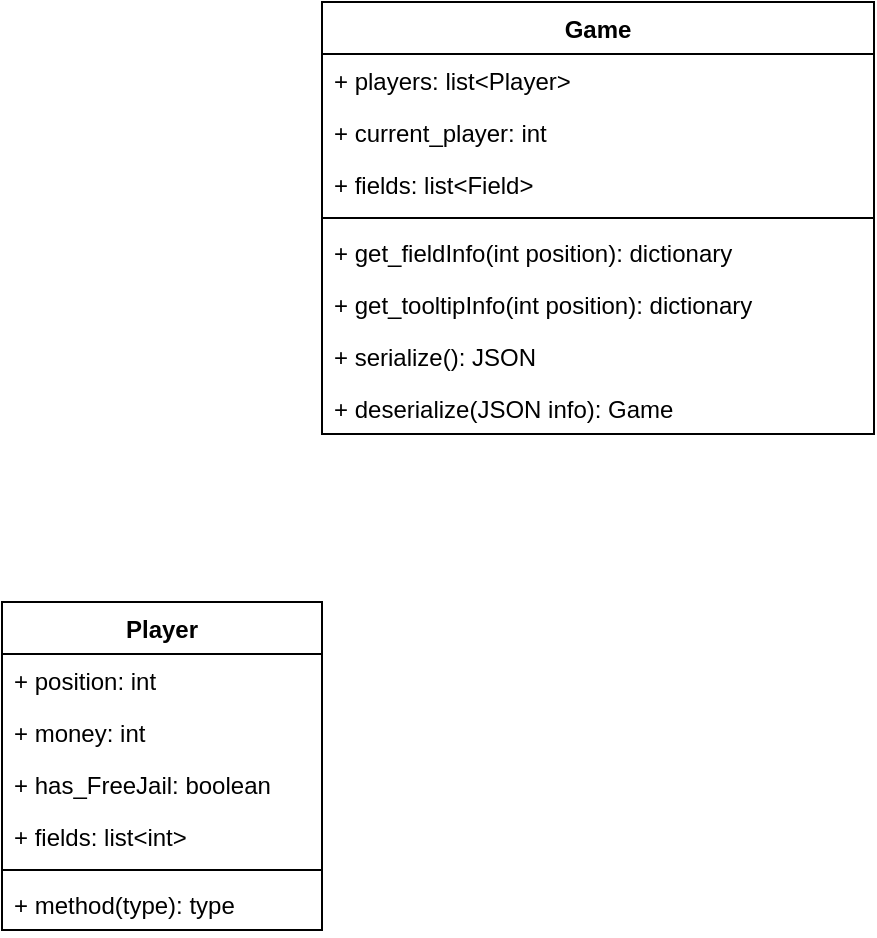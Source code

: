 <mxfile version="13.1.3" type="github"><diagram id="MONWnNhJ10wDYkzCh49T" name="Page-1"><mxGraphModel dx="1422" dy="713" grid="1" gridSize="10" guides="1" tooltips="1" connect="1" arrows="1" fold="1" page="1" pageScale="1" pageWidth="827" pageHeight="1169" math="0" shadow="0"><root><mxCell id="0"/><mxCell id="1" parent="0"/><mxCell id="NzZQVwal6NOZQeyxJw8e-1" value="Game" style="swimlane;fontStyle=1;align=center;verticalAlign=top;childLayout=stackLayout;horizontal=1;startSize=26;horizontalStack=0;resizeParent=1;resizeParentMax=0;resizeLast=0;collapsible=1;marginBottom=0;" vertex="1" parent="1"><mxGeometry x="276" y="180" width="276" height="216" as="geometry"/></mxCell><mxCell id="NzZQVwal6NOZQeyxJw8e-5" value="+ players: list&lt;Player&gt;" style="text;strokeColor=none;fillColor=none;align=left;verticalAlign=top;spacingLeft=4;spacingRight=4;overflow=hidden;rotatable=0;points=[[0,0.5],[1,0.5]];portConstraint=eastwest;" vertex="1" parent="NzZQVwal6NOZQeyxJw8e-1"><mxGeometry y="26" width="276" height="26" as="geometry"/></mxCell><mxCell id="NzZQVwal6NOZQeyxJw8e-2" value="+ current_player: int" style="text;strokeColor=none;fillColor=none;align=left;verticalAlign=top;spacingLeft=4;spacingRight=4;overflow=hidden;rotatable=0;points=[[0,0.5],[1,0.5]];portConstraint=eastwest;" vertex="1" parent="NzZQVwal6NOZQeyxJw8e-1"><mxGeometry y="52" width="276" height="26" as="geometry"/></mxCell><mxCell id="NzZQVwal6NOZQeyxJw8e-6" value="+ fields: list&lt;Field&gt;" style="text;strokeColor=none;fillColor=none;align=left;verticalAlign=top;spacingLeft=4;spacingRight=4;overflow=hidden;rotatable=0;points=[[0,0.5],[1,0.5]];portConstraint=eastwest;" vertex="1" parent="NzZQVwal6NOZQeyxJw8e-1"><mxGeometry y="78" width="276" height="26" as="geometry"/></mxCell><mxCell id="NzZQVwal6NOZQeyxJw8e-3" value="" style="line;strokeWidth=1;fillColor=none;align=left;verticalAlign=middle;spacingTop=-1;spacingLeft=3;spacingRight=3;rotatable=0;labelPosition=right;points=[];portConstraint=eastwest;" vertex="1" parent="NzZQVwal6NOZQeyxJw8e-1"><mxGeometry y="104" width="276" height="8" as="geometry"/></mxCell><mxCell id="NzZQVwal6NOZQeyxJw8e-14" value="+ get_fieldInfo(int position): dictionary" style="text;strokeColor=none;fillColor=none;align=left;verticalAlign=top;spacingLeft=4;spacingRight=4;overflow=hidden;rotatable=0;points=[[0,0.5],[1,0.5]];portConstraint=eastwest;" vertex="1" parent="NzZQVwal6NOZQeyxJw8e-1"><mxGeometry y="112" width="276" height="26" as="geometry"/></mxCell><mxCell id="NzZQVwal6NOZQeyxJw8e-15" value="+ get_tooltipInfo(int position): dictionary" style="text;strokeColor=none;fillColor=none;align=left;verticalAlign=top;spacingLeft=4;spacingRight=4;overflow=hidden;rotatable=0;points=[[0,0.5],[1,0.5]];portConstraint=eastwest;" vertex="1" parent="NzZQVwal6NOZQeyxJw8e-1"><mxGeometry y="138" width="276" height="26" as="geometry"/></mxCell><mxCell id="NzZQVwal6NOZQeyxJw8e-4" value="+ serialize(): JSON" style="text;strokeColor=none;fillColor=none;align=left;verticalAlign=top;spacingLeft=4;spacingRight=4;overflow=hidden;rotatable=0;points=[[0,0.5],[1,0.5]];portConstraint=eastwest;" vertex="1" parent="NzZQVwal6NOZQeyxJw8e-1"><mxGeometry y="164" width="276" height="26" as="geometry"/></mxCell><mxCell id="NzZQVwal6NOZQeyxJw8e-7" value="+ deserialize(JSON info): Game" style="text;strokeColor=none;fillColor=none;align=left;verticalAlign=top;spacingLeft=4;spacingRight=4;overflow=hidden;rotatable=0;points=[[0,0.5],[1,0.5]];portConstraint=eastwest;" vertex="1" parent="NzZQVwal6NOZQeyxJw8e-1"><mxGeometry y="190" width="276" height="26" as="geometry"/></mxCell><mxCell id="NzZQVwal6NOZQeyxJw8e-8" value="Player" style="swimlane;fontStyle=1;align=center;verticalAlign=top;childLayout=stackLayout;horizontal=1;startSize=26;horizontalStack=0;resizeParent=1;resizeParentMax=0;resizeLast=0;collapsible=1;marginBottom=0;" vertex="1" parent="1"><mxGeometry x="116" y="480" width="160" height="164" as="geometry"><mxRectangle x="190" y="470" width="70" height="26" as="alternateBounds"/></mxGeometry></mxCell><mxCell id="NzZQVwal6NOZQeyxJw8e-16" value="+ position: int" style="text;strokeColor=none;fillColor=none;align=left;verticalAlign=top;spacingLeft=4;spacingRight=4;overflow=hidden;rotatable=0;points=[[0,0.5],[1,0.5]];portConstraint=eastwest;" vertex="1" parent="NzZQVwal6NOZQeyxJw8e-8"><mxGeometry y="26" width="160" height="26" as="geometry"/></mxCell><mxCell id="NzZQVwal6NOZQeyxJw8e-9" value="+ money: int" style="text;strokeColor=none;fillColor=none;align=left;verticalAlign=top;spacingLeft=4;spacingRight=4;overflow=hidden;rotatable=0;points=[[0,0.5],[1,0.5]];portConstraint=eastwest;" vertex="1" parent="NzZQVwal6NOZQeyxJw8e-8"><mxGeometry y="52" width="160" height="26" as="geometry"/></mxCell><mxCell id="NzZQVwal6NOZQeyxJw8e-12" value="+ has_FreeJail: boolean" style="text;strokeColor=none;fillColor=none;align=left;verticalAlign=top;spacingLeft=4;spacingRight=4;overflow=hidden;rotatable=0;points=[[0,0.5],[1,0.5]];portConstraint=eastwest;" vertex="1" parent="NzZQVwal6NOZQeyxJw8e-8"><mxGeometry y="78" width="160" height="26" as="geometry"/></mxCell><mxCell id="NzZQVwal6NOZQeyxJw8e-13" value="+ fields: list&lt;int&gt;" style="text;strokeColor=none;fillColor=none;align=left;verticalAlign=top;spacingLeft=4;spacingRight=4;overflow=hidden;rotatable=0;points=[[0,0.5],[1,0.5]];portConstraint=eastwest;" vertex="1" parent="NzZQVwal6NOZQeyxJw8e-8"><mxGeometry y="104" width="160" height="26" as="geometry"/></mxCell><mxCell id="NzZQVwal6NOZQeyxJw8e-10" value="" style="line;strokeWidth=1;fillColor=none;align=left;verticalAlign=middle;spacingTop=-1;spacingLeft=3;spacingRight=3;rotatable=0;labelPosition=right;points=[];portConstraint=eastwest;" vertex="1" parent="NzZQVwal6NOZQeyxJw8e-8"><mxGeometry y="130" width="160" height="8" as="geometry"/></mxCell><mxCell id="NzZQVwal6NOZQeyxJw8e-11" value="+ method(type): type" style="text;strokeColor=none;fillColor=none;align=left;verticalAlign=top;spacingLeft=4;spacingRight=4;overflow=hidden;rotatable=0;points=[[0,0.5],[1,0.5]];portConstraint=eastwest;" vertex="1" parent="NzZQVwal6NOZQeyxJw8e-8"><mxGeometry y="138" width="160" height="26" as="geometry"/></mxCell></root></mxGraphModel></diagram></mxfile>